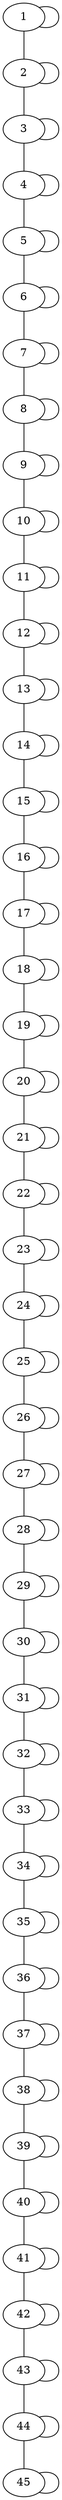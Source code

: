 graph  {
1 [host_bandwidth_down="10 Mbit", host_bandwidth_up="10 Mbit"];
2 [host_bandwidth_down="10 Mbit", host_bandwidth_up="10 Mbit"];
3 [host_bandwidth_down="10 Mbit", host_bandwidth_up="10 Mbit"];
4 [host_bandwidth_down="10 Mbit", host_bandwidth_up="10 Mbit"];
5 [host_bandwidth_down="10 Mbit", host_bandwidth_up="10 Mbit"];
6 [host_bandwidth_down="10 Mbit", host_bandwidth_up="10 Mbit"];
7 [host_bandwidth_down="10 Mbit", host_bandwidth_up="10 Mbit"];
8 [host_bandwidth_down="10 Mbit", host_bandwidth_up="10 Mbit"];
9 [host_bandwidth_down="10 Mbit", host_bandwidth_up="10 Mbit"];
10 [host_bandwidth_down="10 Mbit", host_bandwidth_up="10 Mbit"];
11 [host_bandwidth_down="10 Mbit", host_bandwidth_up="10 Mbit"];
12 [host_bandwidth_down="10 Mbit", host_bandwidth_up="10 Mbit"];
13 [host_bandwidth_down="10 Mbit", host_bandwidth_up="10 Mbit"];
14 [host_bandwidth_down="10 Mbit", host_bandwidth_up="10 Mbit"];
15 [host_bandwidth_down="10 Mbit", host_bandwidth_up="10 Mbit"];
16 [host_bandwidth_down="10 Mbit", host_bandwidth_up="10 Mbit"];
17 [host_bandwidth_down="10 Mbit", host_bandwidth_up="10 Mbit"];
18 [host_bandwidth_down="10 Mbit", host_bandwidth_up="10 Mbit"];
19 [host_bandwidth_down="10 Mbit", host_bandwidth_up="10 Mbit"];
20 [host_bandwidth_down="10 Mbit", host_bandwidth_up="10 Mbit"];
21 [host_bandwidth_down="10 Mbit", host_bandwidth_up="10 Mbit"];
22 [host_bandwidth_down="10 Mbit", host_bandwidth_up="10 Mbit"];
23 [host_bandwidth_down="10 Mbit", host_bandwidth_up="10 Mbit"];
24 [host_bandwidth_down="10 Mbit", host_bandwidth_up="10 Mbit"];
25 [host_bandwidth_down="10 Mbit", host_bandwidth_up="10 Mbit"];
26 [host_bandwidth_down="10 Mbit", host_bandwidth_up="10 Mbit"];
27 [host_bandwidth_down="10 Mbit", host_bandwidth_up="10 Mbit"];
28 [host_bandwidth_down="10 Mbit", host_bandwidth_up="10 Mbit"];
29 [host_bandwidth_down="10 Mbit", host_bandwidth_up="10 Mbit"];
30 [host_bandwidth_down="10 Mbit", host_bandwidth_up="10 Mbit"];
31 [host_bandwidth_down="10 Mbit", host_bandwidth_up="10 Mbit"];
32 [host_bandwidth_down="10 Mbit", host_bandwidth_up="10 Mbit"];
33 [host_bandwidth_down="10 Mbit", host_bandwidth_up="10 Mbit"];
34 [host_bandwidth_down="10 Mbit", host_bandwidth_up="10 Mbit"];
35 [host_bandwidth_down="10 Mbit", host_bandwidth_up="10 Mbit"];
36 [host_bandwidth_down="10 Mbit", host_bandwidth_up="10 Mbit"];
37 [host_bandwidth_down="10 Mbit", host_bandwidth_up="10 Mbit"];
38 [host_bandwidth_down="10 Mbit", host_bandwidth_up="10 Mbit"];
39 [host_bandwidth_down="10 Mbit", host_bandwidth_up="10 Mbit"];
40 [host_bandwidth_down="10 Mbit", host_bandwidth_up="10 Mbit"];
41 [host_bandwidth_down="10 Mbit", host_bandwidth_up="10 Mbit"];
42 [host_bandwidth_down="10 Mbit", host_bandwidth_up="10 Mbit"];
43 [host_bandwidth_down="10 Mbit", host_bandwidth_up="10 Mbit"];
44 [host_bandwidth_down="10 Mbit", host_bandwidth_up="10 Mbit"];
45 [host_bandwidth_down="10 Mbit", host_bandwidth_up="10 Mbit"];
1 -- 1  [latency="10 ms", packet_loss="0.0", weight=0];
1 -- 2  [latency="10 ms", packet_loss="0.0", weight=1];
2 -- 2  [latency="10 ms", packet_loss="0.0", weight=0];
2 -- 3  [latency="10 ms", packet_loss="0.0", weight=1];
3 -- 3  [latency="10 ms", packet_loss="0.0", weight=0];
3 -- 4  [latency="10 ms", packet_loss="0.0", weight=1];
4 -- 4  [latency="10 ms", packet_loss="0.0", weight=0];
4 -- 5  [latency="10 ms", packet_loss="0.0", weight=1];
5 -- 5  [latency="10 ms", packet_loss="0.0", weight=0];
5 -- 6  [latency="10 ms", packet_loss="0.0", weight=1];
6 -- 6  [latency="10 ms", packet_loss="0.0", weight=0];
6 -- 7  [latency="10 ms", packet_loss="0.0", weight=1];
7 -- 7  [latency="10 ms", packet_loss="0.0", weight=0];
7 -- 8  [latency="10 ms", packet_loss="0.0", weight=1];
8 -- 8  [latency="10 ms", packet_loss="0.0", weight=0];
8 -- 9  [latency="10 ms", packet_loss="0.0", weight=1];
9 -- 9  [latency="10 ms", packet_loss="0.0", weight=0];
9 -- 10  [latency="10 ms", packet_loss="0.0", weight=1];
10 -- 10  [latency="10 ms", packet_loss="0.0", weight=0];
10 -- 11  [latency="10 ms", packet_loss="0.0", weight=1];
11 -- 11  [latency="10 ms", packet_loss="0.0", weight=0];
11 -- 12  [latency="10 ms", packet_loss="0.0", weight=1];
12 -- 12  [latency="10 ms", packet_loss="0.0", weight=0];
12 -- 13  [latency="10 ms", packet_loss="0.0", weight=1];
13 -- 13  [latency="10 ms", packet_loss="0.0", weight=0];
13 -- 14  [latency="10 ms", packet_loss="0.0", weight=1];
14 -- 14  [latency="10 ms", packet_loss="0.0", weight=0];
14 -- 15  [latency="10 ms", packet_loss="0.0", weight=1];
15 -- 15  [latency="10 ms", packet_loss="0.0", weight=0];
15 -- 16  [latency="10 ms", packet_loss="0.0", weight=1];
16 -- 16  [latency="10 ms", packet_loss="0.0", weight=0];
16 -- 17  [latency="10 ms", packet_loss="0.0", weight=1];
17 -- 17  [latency="10 ms", packet_loss="0.0", weight=0];
17 -- 18  [latency="10 ms", packet_loss="0.0", weight=1];
18 -- 18  [latency="10 ms", packet_loss="0.0", weight=0];
18 -- 19  [latency="10 ms", packet_loss="0.0", weight=1];
19 -- 19  [latency="10 ms", packet_loss="0.0", weight=0];
19 -- 20  [latency="10 ms", packet_loss="0.0", weight=1];
20 -- 20  [latency="10 ms", packet_loss="0.0", weight=0];
20 -- 21  [latency="10 ms", packet_loss="0.0", weight=1];
21 -- 21  [latency="10 ms", packet_loss="0.0", weight=0];
21 -- 22  [latency="10 ms", packet_loss="0.0", weight=1];
22 -- 22  [latency="10 ms", packet_loss="0.0", weight=0];
22 -- 23  [latency="10 ms", packet_loss="0.0", weight=1];
23 -- 23  [latency="10 ms", packet_loss="0.0", weight=0];
23 -- 24  [latency="10 ms", packet_loss="0.0", weight=1];
24 -- 24  [latency="10 ms", packet_loss="0.0", weight=0];
24 -- 25  [latency="10 ms", packet_loss="0.0", weight=1];
25 -- 25  [latency="10 ms", packet_loss="0.0", weight=0];
25 -- 26  [latency="10 ms", packet_loss="0.0", weight=1];
26 -- 26  [latency="10 ms", packet_loss="0.0", weight=0];
26 -- 27  [latency="10 ms", packet_loss="0.0", weight=1];
27 -- 27  [latency="10 ms", packet_loss="0.0", weight=0];
27 -- 28  [latency="10 ms", packet_loss="0.0", weight=1];
28 -- 28  [latency="10 ms", packet_loss="0.0", weight=0];
28 -- 29  [latency="10 ms", packet_loss="0.0", weight=1];
29 -- 29  [latency="10 ms", packet_loss="0.0", weight=0];
29 -- 30  [latency="10 ms", packet_loss="0.0", weight=1];
30 -- 30  [latency="10 ms", packet_loss="0.0", weight=0];
30 -- 31  [latency="10 ms", packet_loss="0.0", weight=1];
31 -- 31  [latency="10 ms", packet_loss="0.0", weight=0];
31 -- 32  [latency="10 ms", packet_loss="0.0", weight=1];
32 -- 32  [latency="10 ms", packet_loss="0.0", weight=0];
32 -- 33  [latency="10 ms", packet_loss="0.0", weight=1];
33 -- 33  [latency="10 ms", packet_loss="0.0", weight=0];
33 -- 34  [latency="10 ms", packet_loss="0.0", weight=1];
34 -- 34  [latency="10 ms", packet_loss="0.0", weight=0];
34 -- 35  [latency="10 ms", packet_loss="0.0", weight=1];
35 -- 35  [latency="10 ms", packet_loss="0.0", weight=0];
35 -- 36  [latency="10 ms", packet_loss="0.0", weight=1];
36 -- 36  [latency="10 ms", packet_loss="0.0", weight=0];
36 -- 37  [latency="10 ms", packet_loss="0.0", weight=1];
37 -- 37  [latency="10 ms", packet_loss="0.0", weight=0];
37 -- 38  [latency="10 ms", packet_loss="0.0", weight=1];
38 -- 38  [latency="10 ms", packet_loss="0.0", weight=0];
38 -- 39  [latency="10 ms", packet_loss="0.0", weight=1];
39 -- 39  [latency="10 ms", packet_loss="0.0", weight=0];
39 -- 40  [latency="10 ms", packet_loss="0.0", weight=1];
40 -- 40  [latency="10 ms", packet_loss="0.0", weight=0];
40 -- 41  [latency="10 ms", packet_loss="0.0", weight=1];
41 -- 41  [latency="10 ms", packet_loss="0.0", weight=0];
41 -- 42  [latency="10 ms", packet_loss="0.0", weight=1];
42 -- 42  [latency="10 ms", packet_loss="0.0", weight=0];
42 -- 43  [latency="10 ms", packet_loss="0.0", weight=1];
43 -- 43  [latency="10 ms", packet_loss="0.0", weight=0];
43 -- 44  [latency="10 ms", packet_loss="0.0", weight=1];
44 -- 44  [latency="10 ms", packet_loss="0.0", weight=0];
44 -- 45  [latency="10 ms", packet_loss="0.0", weight=1];
45 -- 45  [latency="10 ms", packet_loss="0.0", weight=0];
}
